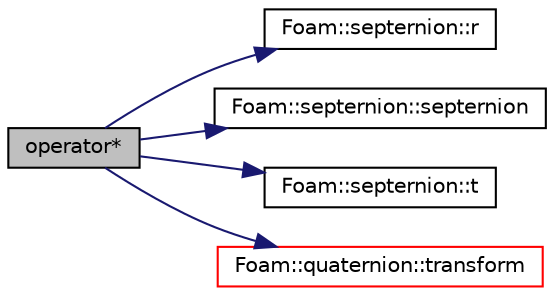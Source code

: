 digraph "operator*"
{
  bgcolor="transparent";
  edge [fontname="Helvetica",fontsize="10",labelfontname="Helvetica",labelfontsize="10"];
  node [fontname="Helvetica",fontsize="10",shape=record];
  rankdir="LR";
  Node1 [label="operator*",height=0.2,width=0.4,color="black", fillcolor="grey75", style="filled", fontcolor="black"];
  Node1 -> Node2 [color="midnightblue",fontsize="10",style="solid",fontname="Helvetica"];
  Node2 [label="Foam::septernion::r",height=0.2,width=0.4,color="black",URL="$a02275.html#acc889c2c33fc6bfc923aa687bd4336b2"];
  Node1 -> Node3 [color="midnightblue",fontsize="10",style="solid",fontname="Helvetica"];
  Node3 [label="Foam::septernion::septernion",height=0.2,width=0.4,color="black",URL="$a02275.html#ab15a66f0258e115ba50165b7a707eece",tooltip="Construct null. "];
  Node1 -> Node4 [color="midnightblue",fontsize="10",style="solid",fontname="Helvetica"];
  Node4 [label="Foam::septernion::t",height=0.2,width=0.4,color="black",URL="$a02275.html#a9843788d6d82317212ae7c974d4995de"];
  Node1 -> Node5 [color="midnightblue",fontsize="10",style="solid",fontname="Helvetica"];
  Node5 [label="Foam::quaternion::transform",height=0.2,width=0.4,color="red",URL="$a02053.html#aa124adf13fa9af829f0bde68149cf4c3",tooltip="Rotate the given vector. "];
}
